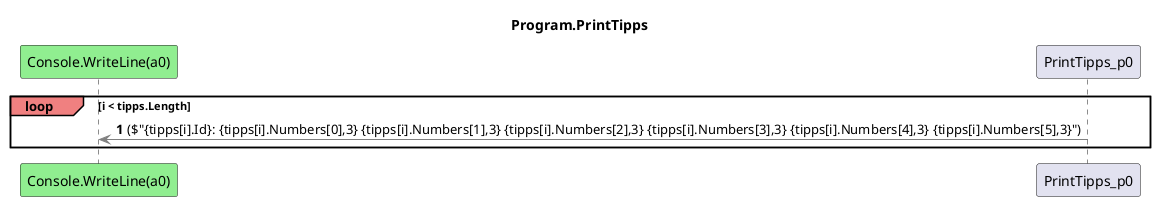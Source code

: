 @startuml Program.PrintTipps
title Program.PrintTipps
participant "Console.WriteLine(a0)" as Console_WriteLine_a0 #LightGreen
autonumber
loop#LightCoral i < tipps.Length
    PrintTipps_p0 -[#grey]> Console_WriteLine_a0 : ($"{tipps[i].Id}: {tipps[i].Numbers[0],3} {tipps[i].Numbers[1],3} {tipps[i].Numbers[2],3} {tipps[i].Numbers[3],3} {tipps[i].Numbers[4],3} {tipps[i].Numbers[5],3}")
end
@enduml
